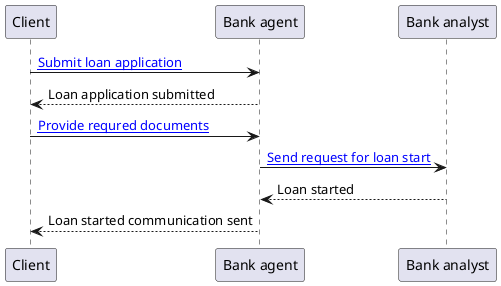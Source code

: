 @startuml
Client -> "Bank agent" : [[https://github.com/PawelJaworski/ddd-loan-application/blob/master/src/main/java/pl/javorek/ddd/service/applicationforloan/application/cmd/ApplicationForALoanCmdFacade.java#L24 Submit loan application]]
"Bank agent" --> "Client" : Loan application submitted
Client -> "Bank agent" : [[https://github.com/PawelJaworski/ddd-loan-application/blob/master/src/main/java/pl/javorek/ddd/service/applicationforloan/application/cmd/ApplicationForALoanCmdFacade.java#L38 Provide requred documents]]
"Bank agent" -> "Bank analyst" : [[https://github.com/PawelJaworski/ddd-loan-application/blob/master/src/main/java/pl/javorek/ddd/service/applicationforloan/application/cmd/ApplicationForALoanCmdFacade.java#L38 Send request for loan start]]
"Bank analyst" --> "Bank agent" : Loan started
"Bank agent" --> "Client" : Loan started communication sent
@enduml
